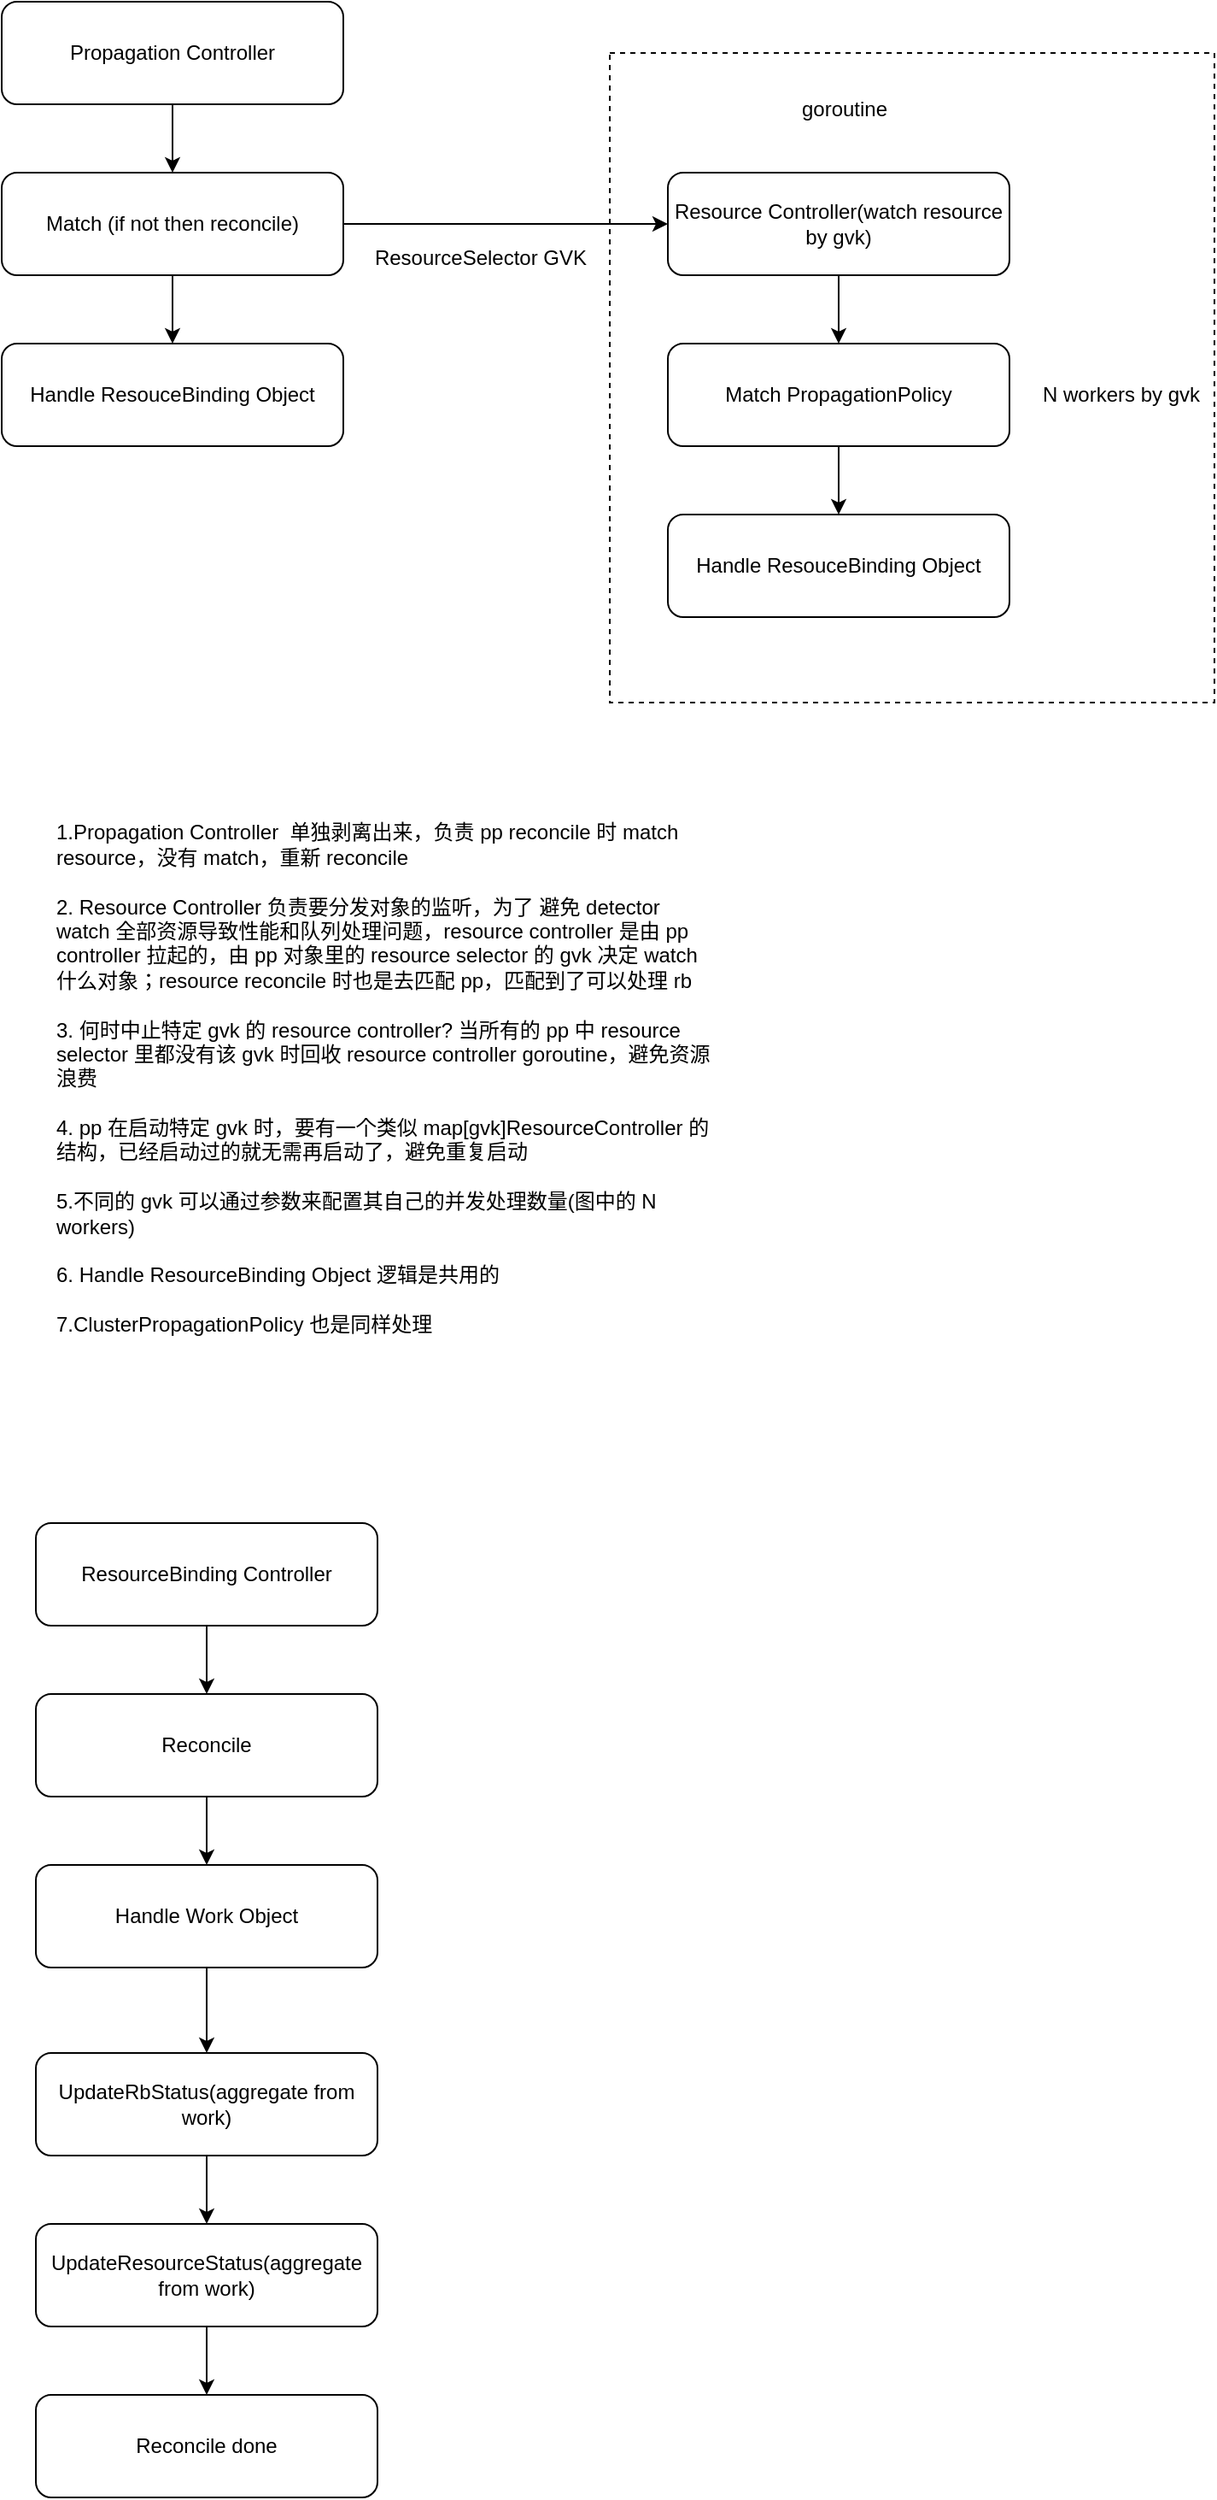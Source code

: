 <mxfile>
    <diagram id="d3edZf_nAvSGJ7Mxgo-U" name="Page-1">
        <mxGraphModel dx="482" dy="1369" grid="1" gridSize="10" guides="1" tooltips="1" connect="1" arrows="1" fold="1" page="1" pageScale="1" pageWidth="827" pageHeight="1169" math="0" shadow="0">
            <root>
                <mxCell id="0"/>
                <mxCell id="1" parent="0"/>
                <mxCell id="29" value="" style="whiteSpace=wrap;html=1;dashed=1;" parent="1" vertex="1">
                    <mxGeometry x="466" y="200" width="354" height="380" as="geometry"/>
                </mxCell>
                <mxCell id="6" value="" style="edgeStyle=none;html=1;" parent="1" source="2" target="3" edge="1">
                    <mxGeometry relative="1" as="geometry"/>
                </mxCell>
                <mxCell id="2" value="Propagation Controller" style="rounded=1;whiteSpace=wrap;html=1;" parent="1" vertex="1">
                    <mxGeometry x="110" y="170" width="200" height="60" as="geometry"/>
                </mxCell>
                <mxCell id="7" value="" style="edgeStyle=none;html=1;" parent="1" source="3" target="4" edge="1">
                    <mxGeometry relative="1" as="geometry"/>
                </mxCell>
                <mxCell id="3" value="Match (if not then reconcile)" style="rounded=1;whiteSpace=wrap;html=1;" parent="1" vertex="1">
                    <mxGeometry x="110" y="270" width="200" height="60" as="geometry"/>
                </mxCell>
                <mxCell id="4" value="Handle ResouceBinding Object" style="rounded=1;whiteSpace=wrap;html=1;" parent="1" vertex="1">
                    <mxGeometry x="110" y="370" width="200" height="60" as="geometry"/>
                </mxCell>
                <mxCell id="8" value="" style="edgeStyle=none;html=1;" parent="1" source="9" target="11" edge="1">
                    <mxGeometry relative="1" as="geometry"/>
                </mxCell>
                <mxCell id="9" value="Resource Controller(watch resource by gvk)" style="rounded=1;whiteSpace=wrap;html=1;" parent="1" vertex="1">
                    <mxGeometry x="500" y="270" width="200" height="60" as="geometry"/>
                </mxCell>
                <mxCell id="10" value="" style="edgeStyle=none;html=1;" parent="1" source="11" target="12" edge="1">
                    <mxGeometry relative="1" as="geometry"/>
                </mxCell>
                <mxCell id="11" value="Match PropagationPolicy" style="rounded=1;whiteSpace=wrap;html=1;" parent="1" vertex="1">
                    <mxGeometry x="500" y="370" width="200" height="60" as="geometry"/>
                </mxCell>
                <mxCell id="12" value="Handle ResouceBinding Object" style="rounded=1;whiteSpace=wrap;html=1;" parent="1" vertex="1">
                    <mxGeometry x="500" y="470" width="200" height="60" as="geometry"/>
                </mxCell>
                <mxCell id="13" value="" style="edgeStyle=none;html=1;" parent="1" source="14" target="16" edge="1">
                    <mxGeometry relative="1" as="geometry"/>
                </mxCell>
                <mxCell id="14" value="ResourceBinding Controller" style="rounded=1;whiteSpace=wrap;html=1;" parent="1" vertex="1">
                    <mxGeometry x="130" y="1060" width="200" height="60" as="geometry"/>
                </mxCell>
                <mxCell id="15" value="" style="edgeStyle=none;html=1;" parent="1" source="16" target="17" edge="1">
                    <mxGeometry relative="1" as="geometry"/>
                </mxCell>
                <mxCell id="16" value="Reconcile" style="rounded=1;whiteSpace=wrap;html=1;" parent="1" vertex="1">
                    <mxGeometry x="130" y="1160" width="200" height="60" as="geometry"/>
                </mxCell>
                <mxCell id="19" value="" style="edgeStyle=none;html=1;" parent="1" source="17" target="18" edge="1">
                    <mxGeometry relative="1" as="geometry"/>
                </mxCell>
                <mxCell id="17" value="Handle Work Object" style="rounded=1;whiteSpace=wrap;html=1;" parent="1" vertex="1">
                    <mxGeometry x="130" y="1260" width="200" height="60" as="geometry"/>
                </mxCell>
                <mxCell id="21" value="" style="edgeStyle=none;html=1;" parent="1" source="18" target="20" edge="1">
                    <mxGeometry relative="1" as="geometry"/>
                </mxCell>
                <mxCell id="18" value="UpdateRbStatus(aggregate from work)" style="rounded=1;whiteSpace=wrap;html=1;" parent="1" vertex="1">
                    <mxGeometry x="130" y="1370" width="200" height="60" as="geometry"/>
                </mxCell>
                <mxCell id="23" value="" style="edgeStyle=none;html=1;" parent="1" source="20" target="22" edge="1">
                    <mxGeometry relative="1" as="geometry"/>
                </mxCell>
                <mxCell id="20" value="UpdateResourceStatus(aggregate from work)" style="rounded=1;whiteSpace=wrap;html=1;" parent="1" vertex="1">
                    <mxGeometry x="130" y="1470" width="200" height="60" as="geometry"/>
                </mxCell>
                <mxCell id="22" value="Reconcile done" style="rounded=1;whiteSpace=wrap;html=1;" parent="1" vertex="1">
                    <mxGeometry x="130" y="1570" width="200" height="60" as="geometry"/>
                </mxCell>
                <mxCell id="24" value="1.Propagation Controller&amp;nbsp; 单独剥离出来，负责 pp reconcile 时 match resource，没有 match，重新 reconcile&lt;br&gt;&lt;br&gt;2. Resource Controller 负责要分发对象的监听，为了 避免 detector watch 全部资源导致性能和队列处理问题，resource controller 是由 pp controller 拉起的，由 pp 对象里的 resource selector 的 gvk 决定 watch 什么对象；resource reconcile 时也是去匹配 pp，匹配到了可以处理 rb&lt;br&gt;&lt;br&gt;3. 何时中止特定 gvk 的 resource controller? 当所有的 pp 中 resource selector 里都没有该 gvk 时回收 resource controller goroutine，避免资源浪费&lt;br&gt;&lt;br&gt;4. pp 在启动特定 gvk 时，要有一个类似 map[gvk]ResourceController 的结构，已经启动过的就无需再启动了，避免重复启动&lt;br&gt;&lt;br&gt;5.不同的 gvk 可以通过参数来配置其自己的并发处理数量(图中的 N workers)&lt;br&gt;&lt;br&gt;6. Handle ResourceBinding Object 逻辑是共用的&lt;br&gt;&lt;br&gt;7.ClusterPropagationPolicy 也是同样处理" style="text;html=1;strokeColor=none;fillColor=none;align=left;verticalAlign=middle;whiteSpace=wrap;rounded=0;labelPosition=center;verticalLabelPosition=middle;" parent="1" vertex="1">
                    <mxGeometry x="140" y="640" width="390" height="320" as="geometry"/>
                </mxCell>
                <mxCell id="25" value="" style="edgeStyle=none;html=1;exitX=1;exitY=0.5;exitDx=0;exitDy=0;entryX=0;entryY=0.5;entryDx=0;entryDy=0;" parent="1" source="3" target="9" edge="1">
                    <mxGeometry relative="1" as="geometry">
                        <mxPoint x="220" y="340" as="sourcePoint"/>
                        <mxPoint x="220" y="380" as="targetPoint"/>
                    </mxGeometry>
                </mxCell>
                <mxCell id="28" value="ResourceSelector GVK" style="text;html=1;align=center;verticalAlign=middle;resizable=0;points=[];autosize=1;strokeColor=none;fillColor=none;" parent="1" vertex="1">
                    <mxGeometry x="320" y="310" width="140" height="20" as="geometry"/>
                </mxCell>
                <mxCell id="30" value="goroutine" style="text;html=1;align=center;verticalAlign=middle;resizable=0;points=[];autosize=1;strokeColor=none;fillColor=none;" parent="1" vertex="1">
                    <mxGeometry x="568" y="223" width="70" height="20" as="geometry"/>
                </mxCell>
                <mxCell id="31" value="N workers by gvk" style="text;html=1;align=center;verticalAlign=middle;resizable=0;points=[];autosize=1;strokeColor=none;fillColor=none;" parent="1" vertex="1">
                    <mxGeometry x="710" y="390" width="110" height="20" as="geometry"/>
                </mxCell>
            </root>
        </mxGraphModel>
    </diagram>
</mxfile>
